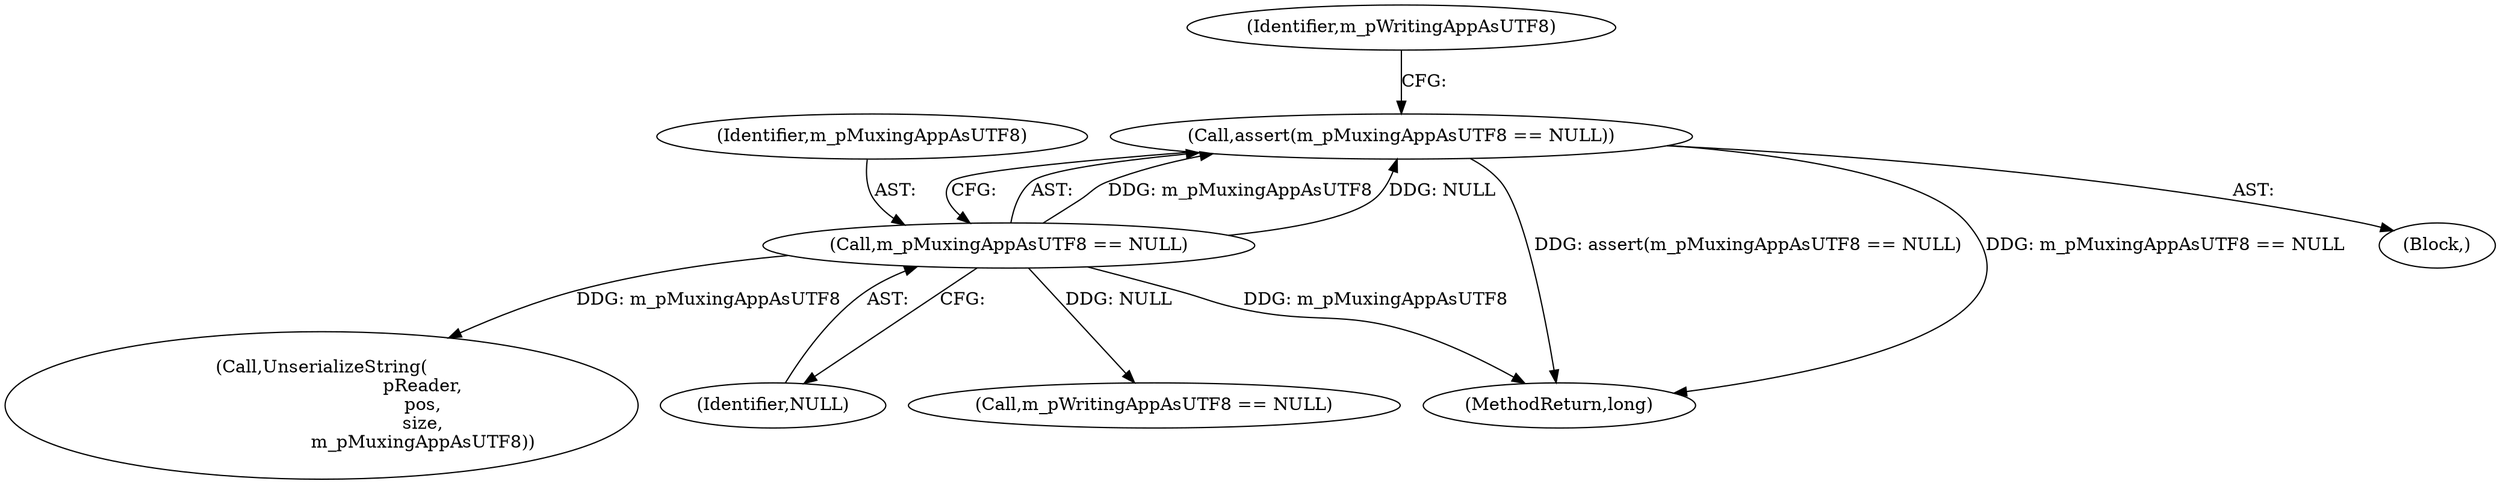 digraph "1_Android_04839626ed859623901ebd3a5fd483982186b59d_166@API" {
"1000108" [label="(Call,assert(m_pMuxingAppAsUTF8 == NULL))"];
"1000109" [label="(Call,m_pMuxingAppAsUTF8 == NULL)"];
"1000110" [label="(Identifier,m_pMuxingAppAsUTF8)"];
"1000114" [label="(Identifier,m_pWritingAppAsUTF8)"];
"1000109" [label="(Call,m_pMuxingAppAsUTF8 == NULL)"];
"1000113" [label="(Call,m_pWritingAppAsUTF8 == NULL)"];
"1000107" [label="(Block,)"];
"1000108" [label="(Call,assert(m_pMuxingAppAsUTF8 == NULL))"];
"1000111" [label="(Identifier,NULL)"];
"1000274" [label="(MethodReturn,long)"];
"1000216" [label="(Call,UnserializeString(\n                                    pReader,\n                                    pos,\n                                    size,\n                                    m_pMuxingAppAsUTF8))"];
"1000108" -> "1000107"  [label="AST: "];
"1000108" -> "1000109"  [label="CFG: "];
"1000109" -> "1000108"  [label="AST: "];
"1000114" -> "1000108"  [label="CFG: "];
"1000108" -> "1000274"  [label="DDG: assert(m_pMuxingAppAsUTF8 == NULL)"];
"1000108" -> "1000274"  [label="DDG: m_pMuxingAppAsUTF8 == NULL"];
"1000109" -> "1000108"  [label="DDG: m_pMuxingAppAsUTF8"];
"1000109" -> "1000108"  [label="DDG: NULL"];
"1000109" -> "1000111"  [label="CFG: "];
"1000110" -> "1000109"  [label="AST: "];
"1000111" -> "1000109"  [label="AST: "];
"1000109" -> "1000274"  [label="DDG: m_pMuxingAppAsUTF8"];
"1000109" -> "1000113"  [label="DDG: NULL"];
"1000109" -> "1000216"  [label="DDG: m_pMuxingAppAsUTF8"];
}
